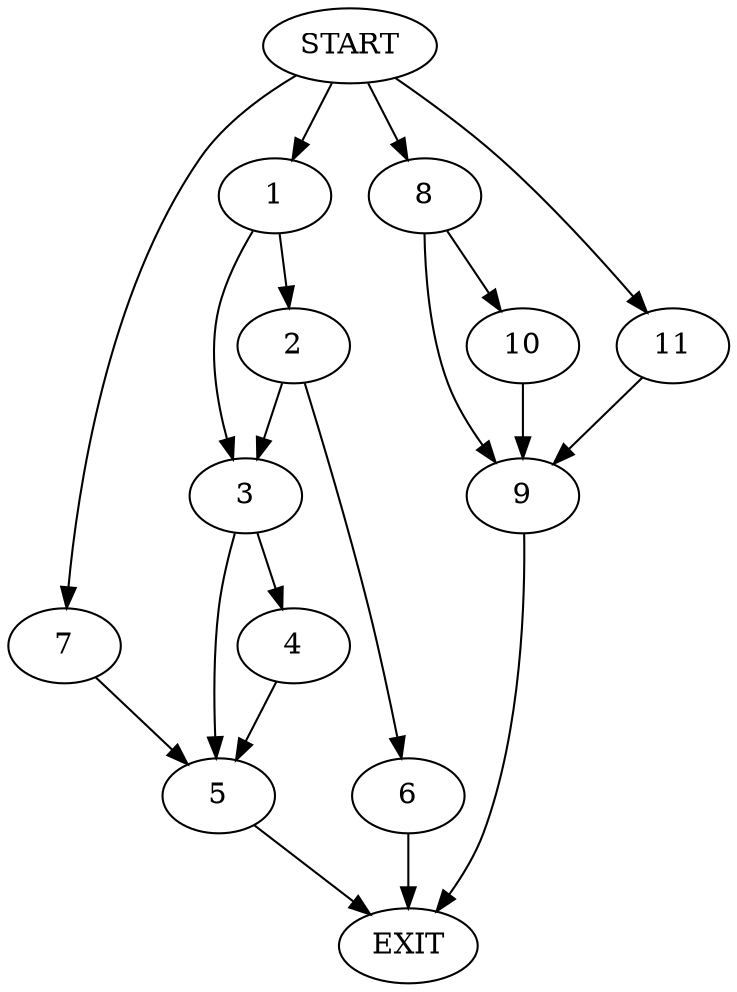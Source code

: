 digraph {
0 [label="START"]
12 [label="EXIT"]
0 -> 1
1 -> 2
1 -> 3
3 -> 4
3 -> 5
2 -> 6
2 -> 3
6 -> 12
5 -> 12
4 -> 5
0 -> 7
7 -> 5
0 -> 8
8 -> 9
8 -> 10
9 -> 12
10 -> 9
0 -> 11
11 -> 9
}
